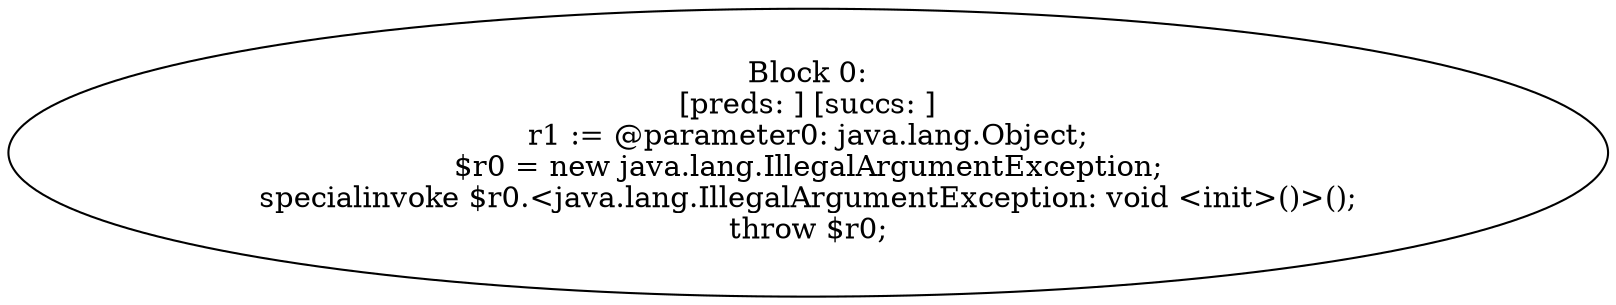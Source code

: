 digraph "unitGraph" {
    "Block 0:
[preds: ] [succs: ]
r1 := @parameter0: java.lang.Object;
$r0 = new java.lang.IllegalArgumentException;
specialinvoke $r0.<java.lang.IllegalArgumentException: void <init>()>();
throw $r0;
"
}
